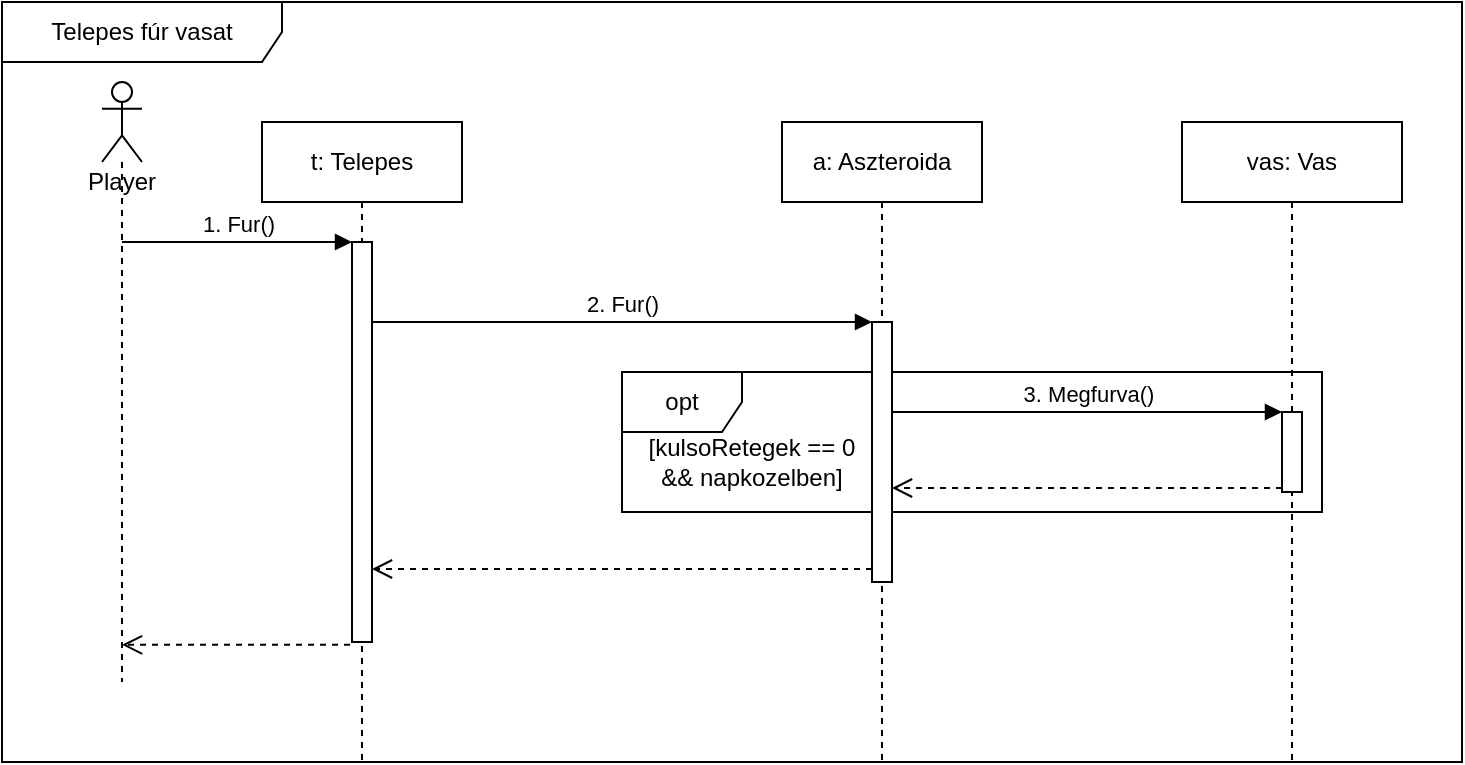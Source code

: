 <mxfile version="14.4.4" type="github" pages="4">
  <diagram id="CDpCEDxQ0OrWF1zA0EX5" name="Vas">
    <mxGraphModel dx="1235" dy="769" grid="1" gridSize="10" guides="1" tooltips="1" connect="1" arrows="1" fold="1" page="1" pageScale="1" pageWidth="1169" pageHeight="827" math="0" shadow="0">
      <root>
        <mxCell id="xroRfhQLQv70-I8TeShX-0" />
        <mxCell id="xroRfhQLQv70-I8TeShX-1" parent="xroRfhQLQv70-I8TeShX-0" />
        <mxCell id="YGFzv0T0JZMLWO8J6dj3-0" value="Telepes fúr vasat" style="shape=umlFrame;whiteSpace=wrap;html=1;width=140;height=30;" vertex="1" parent="xroRfhQLQv70-I8TeShX-1">
          <mxGeometry x="100" y="150" width="730" height="380" as="geometry" />
        </mxCell>
        <mxCell id="YGFzv0T0JZMLWO8J6dj3-1" value="opt" style="shape=umlFrame;whiteSpace=wrap;html=1;" vertex="1" parent="xroRfhQLQv70-I8TeShX-1">
          <mxGeometry x="410" y="335" width="350" height="70" as="geometry" />
        </mxCell>
        <mxCell id="YGFzv0T0JZMLWO8J6dj3-2" value="t: Telepes" style="shape=umlLifeline;perimeter=lifelinePerimeter;whiteSpace=wrap;html=1;container=1;collapsible=0;recursiveResize=0;outlineConnect=0;" vertex="1" parent="xroRfhQLQv70-I8TeShX-1">
          <mxGeometry x="230" y="210" width="100" height="320" as="geometry" />
        </mxCell>
        <mxCell id="YGFzv0T0JZMLWO8J6dj3-3" value="" style="html=1;points=[];perimeter=orthogonalPerimeter;" vertex="1" parent="YGFzv0T0JZMLWO8J6dj3-2">
          <mxGeometry x="45" y="60" width="10" height="200" as="geometry" />
        </mxCell>
        <mxCell id="YGFzv0T0JZMLWO8J6dj3-4" value="1. Fur()" style="html=1;verticalAlign=bottom;endArrow=block;entryX=0;entryY=0;" edge="1" parent="YGFzv0T0JZMLWO8J6dj3-2" target="YGFzv0T0JZMLWO8J6dj3-3">
          <mxGeometry relative="1" as="geometry">
            <mxPoint x="-70" y="60" as="sourcePoint" />
          </mxGeometry>
        </mxCell>
        <mxCell id="YGFzv0T0JZMLWO8J6dj3-5" value="a: Aszteroida" style="shape=umlLifeline;perimeter=lifelinePerimeter;whiteSpace=wrap;html=1;container=1;collapsible=0;recursiveResize=0;outlineConnect=0;" vertex="1" parent="xroRfhQLQv70-I8TeShX-1">
          <mxGeometry x="490" y="210" width="100" height="320" as="geometry" />
        </mxCell>
        <mxCell id="YGFzv0T0JZMLWO8J6dj3-6" value="" style="html=1;points=[];perimeter=orthogonalPerimeter;" vertex="1" parent="YGFzv0T0JZMLWO8J6dj3-5">
          <mxGeometry x="45" y="100" width="10" height="130" as="geometry" />
        </mxCell>
        <mxCell id="YGFzv0T0JZMLWO8J6dj3-7" value="2. Fur()" style="html=1;verticalAlign=bottom;endArrow=block;entryX=0;entryY=0;" edge="1" parent="xroRfhQLQv70-I8TeShX-1" source="YGFzv0T0JZMLWO8J6dj3-3" target="YGFzv0T0JZMLWO8J6dj3-6">
          <mxGeometry relative="1" as="geometry">
            <mxPoint x="285" y="460" as="sourcePoint" />
          </mxGeometry>
        </mxCell>
        <mxCell id="YGFzv0T0JZMLWO8J6dj3-8" value="" style="html=1;verticalAlign=bottom;endArrow=open;dashed=1;endSize=8;exitX=0;exitY=0.95;" edge="1" parent="xroRfhQLQv70-I8TeShX-1" source="YGFzv0T0JZMLWO8J6dj3-6" target="YGFzv0T0JZMLWO8J6dj3-3">
          <mxGeometry x="0.022" y="54" relative="1" as="geometry">
            <mxPoint x="280" y="556" as="targetPoint" />
            <mxPoint as="offset" />
          </mxGeometry>
        </mxCell>
        <mxCell id="YGFzv0T0JZMLWO8J6dj3-9" value="vas: Vas" style="shape=umlLifeline;perimeter=lifelinePerimeter;whiteSpace=wrap;html=1;container=1;collapsible=0;recursiveResize=0;outlineConnect=0;" vertex="1" parent="xroRfhQLQv70-I8TeShX-1">
          <mxGeometry x="690" y="210" width="110" height="320" as="geometry" />
        </mxCell>
        <mxCell id="YGFzv0T0JZMLWO8J6dj3-10" value="" style="html=1;points=[];perimeter=orthogonalPerimeter;" vertex="1" parent="YGFzv0T0JZMLWO8J6dj3-9">
          <mxGeometry x="50" y="145" width="10" height="40" as="geometry" />
        </mxCell>
        <mxCell id="YGFzv0T0JZMLWO8J6dj3-11" value="3. Megfurva()" style="html=1;verticalAlign=bottom;endArrow=block;entryX=0;entryY=0;" edge="1" parent="xroRfhQLQv70-I8TeShX-1" source="YGFzv0T0JZMLWO8J6dj3-6" target="YGFzv0T0JZMLWO8J6dj3-10">
          <mxGeometry relative="1" as="geometry">
            <mxPoint x="539.5" y="490" as="sourcePoint" />
          </mxGeometry>
        </mxCell>
        <mxCell id="YGFzv0T0JZMLWO8J6dj3-12" value="" style="html=1;verticalAlign=bottom;endArrow=open;dashed=1;endSize=8;exitX=0;exitY=0.95;" edge="1" parent="xroRfhQLQv70-I8TeShX-1" source="YGFzv0T0JZMLWO8J6dj3-10" target="YGFzv0T0JZMLWO8J6dj3-6">
          <mxGeometry x="-0.093" y="52" relative="1" as="geometry">
            <mxPoint x="540" y="527" as="targetPoint" />
            <mxPoint as="offset" />
          </mxGeometry>
        </mxCell>
        <mxCell id="YGFzv0T0JZMLWO8J6dj3-13" value="[kulsoRetegek == 0 &amp;amp;&amp;amp; napkozelben]" style="text;html=1;strokeColor=none;fillColor=none;align=center;verticalAlign=middle;whiteSpace=wrap;rounded=0;" vertex="1" parent="xroRfhQLQv70-I8TeShX-1">
          <mxGeometry x="420" y="370" width="110" height="20" as="geometry" />
        </mxCell>
        <mxCell id="YGFzv0T0JZMLWO8J6dj3-14" value="Player" style="shape=umlLifeline;participant=umlActor;perimeter=lifelinePerimeter;whiteSpace=wrap;html=1;container=1;collapsible=0;recursiveResize=0;verticalAlign=top;spacingTop=36;outlineConnect=0;" vertex="1" parent="xroRfhQLQv70-I8TeShX-1">
          <mxGeometry x="150" y="190" width="20" height="300" as="geometry" />
        </mxCell>
        <mxCell id="YGFzv0T0JZMLWO8J6dj3-15" value="" style="html=1;verticalAlign=bottom;endArrow=open;dashed=1;endSize=8;exitX=-0.1;exitY=1.007;exitDx=0;exitDy=0;exitPerimeter=0;" edge="1" parent="xroRfhQLQv70-I8TeShX-1" source="YGFzv0T0JZMLWO8J6dj3-3" target="YGFzv0T0JZMLWO8J6dj3-14">
          <mxGeometry x="0.236" y="77" relative="1" as="geometry">
            <mxPoint x="150" y="470" as="targetPoint" />
            <mxPoint as="offset" />
            <mxPoint x="284" y="680" as="sourcePoint" />
            <Array as="points" />
          </mxGeometry>
        </mxCell>
      </root>
    </mxGraphModel>
  </diagram>
  <diagram name="vizjeg" id="13e1069c-82ec-6db2-03f1-153e76fe0fe0">
    <mxGraphModel dx="1029" dy="641" grid="1" gridSize="10" guides="1" tooltips="1" connect="1" arrows="1" fold="1" page="1" pageScale="1" pageWidth="1100" pageHeight="850" background="#ffffff" math="0" shadow="0">
      <root>
        <mxCell id="0" />
        <mxCell id="1" parent="0" />
        <mxCell id="8bqFY7UUH3lUDRtA-rW4-1" value="Telepes fúr vízjeget" style="shape=umlFrame;whiteSpace=wrap;html=1;width=140;height=30;" parent="1" vertex="1">
          <mxGeometry x="90" y="170" width="640" height="380" as="geometry" />
        </mxCell>
        <mxCell id="2EFi5b2AVPdqqkM5yJUt-1" value="" style="group" vertex="1" connectable="0" parent="1">
          <mxGeometry x="290" y="355" width="380" height="160" as="geometry" />
        </mxCell>
        <mxCell id="8bqFY7UUH3lUDRtA-rW4-2" value="opt" style="shape=umlFrame;whiteSpace=wrap;html=1;" parent="2EFi5b2AVPdqqkM5yJUt-1" vertex="1">
          <mxGeometry width="380" height="160" as="geometry" />
        </mxCell>
        <mxCell id="8bqFY7UUH3lUDRtA-rW4-14" value="[kulsoRetegek == 0 &amp;amp;&amp;amp; napkozelben]" style="text;html=1;strokeColor=none;fillColor=none;align=center;verticalAlign=middle;whiteSpace=wrap;rounded=0;" parent="2EFi5b2AVPdqqkM5yJUt-1" vertex="1">
          <mxGeometry x="10" y="40" width="119.429" height="30" as="geometry" />
        </mxCell>
        <mxCell id="2EFi5b2AVPdqqkM5yJUt-6" value="" style="html=1;points=[];perimeter=orthogonalPerimeter;" vertex="1" parent="2EFi5b2AVPdqqkM5yJUt-1">
          <mxGeometry x="160" y="40" width="10" height="60" as="geometry" />
        </mxCell>
        <mxCell id="8bqFY7UUH3lUDRtA-rW4-3" value="t: Telepes" style="shape=umlLifeline;perimeter=lifelinePerimeter;whiteSpace=wrap;html=1;container=1;collapsible=0;recursiveResize=0;outlineConnect=0;" parent="1" vertex="1">
          <mxGeometry x="220" y="230" width="100" height="320" as="geometry" />
        </mxCell>
        <mxCell id="8bqFY7UUH3lUDRtA-rW4-4" value="" style="html=1;points=[];perimeter=orthogonalPerimeter;" parent="8bqFY7UUH3lUDRtA-rW4-3" vertex="1">
          <mxGeometry x="45" y="60" width="10" height="240" as="geometry" />
        </mxCell>
        <mxCell id="8bqFY7UUH3lUDRtA-rW4-5" value="1. Fur()" style="html=1;verticalAlign=bottom;endArrow=block;entryX=0;entryY=0;" parent="8bqFY7UUH3lUDRtA-rW4-3" target="8bqFY7UUH3lUDRtA-rW4-4" edge="1">
          <mxGeometry relative="1" as="geometry">
            <mxPoint x="-70" y="60" as="sourcePoint" />
          </mxGeometry>
        </mxCell>
        <mxCell id="8bqFY7UUH3lUDRtA-rW4-6" value="a: Aszteroida" style="shape=umlLifeline;perimeter=lifelinePerimeter;whiteSpace=wrap;html=1;container=1;collapsible=0;recursiveResize=0;outlineConnect=0;" parent="1" vertex="1">
          <mxGeometry x="400" y="230" width="100" height="320" as="geometry" />
        </mxCell>
        <mxCell id="8bqFY7UUH3lUDRtA-rW4-7" value="" style="html=1;points=[];perimeter=orthogonalPerimeter;" parent="8bqFY7UUH3lUDRtA-rW4-6" vertex="1">
          <mxGeometry x="45" y="100" width="10" height="200" as="geometry" />
        </mxCell>
        <mxCell id="8bqFY7UUH3lUDRtA-rW4-8" value="2. Fur()" style="html=1;verticalAlign=bottom;endArrow=block;entryX=0;entryY=0;" parent="1" source="8bqFY7UUH3lUDRtA-rW4-4" target="8bqFY7UUH3lUDRtA-rW4-7" edge="1">
          <mxGeometry relative="1" as="geometry">
            <mxPoint x="275" y="480" as="sourcePoint" />
          </mxGeometry>
        </mxCell>
        <mxCell id="8bqFY7UUH3lUDRtA-rW4-9" value="" style="html=1;verticalAlign=bottom;endArrow=open;dashed=1;endSize=8;exitX=0;exitY=0.975;exitDx=0;exitDy=0;exitPerimeter=0;" parent="1" source="8bqFY7UUH3lUDRtA-rW4-7" target="8bqFY7UUH3lUDRtA-rW4-4" edge="1">
          <mxGeometry x="0.022" y="54" relative="1" as="geometry">
            <mxPoint x="270" y="576" as="targetPoint" />
            <mxPoint as="offset" />
          </mxGeometry>
        </mxCell>
        <mxCell id="8bqFY7UUH3lUDRtA-rW4-10" value="v: Vizjeg" style="shape=umlLifeline;perimeter=lifelinePerimeter;whiteSpace=wrap;html=1;container=1;collapsible=0;recursiveResize=0;outlineConnect=0;" parent="1" vertex="1">
          <mxGeometry x="580" y="230" width="110" height="270" as="geometry" />
        </mxCell>
        <mxCell id="8bqFY7UUH3lUDRtA-rW4-11" value="" style="html=1;points=[];perimeter=orthogonalPerimeter;" parent="8bqFY7UUH3lUDRtA-rW4-10" vertex="1">
          <mxGeometry x="50" y="145" width="10" height="105" as="geometry" />
        </mxCell>
        <mxCell id="2EFi5b2AVPdqqkM5yJUt-9" value="" style="shape=umlDestroy;whiteSpace=wrap;html=1;strokeWidth=3;" vertex="1" parent="8bqFY7UUH3lUDRtA-rW4-10">
          <mxGeometry x="40" y="255" width="30" height="30" as="geometry" />
        </mxCell>
        <mxCell id="8bqFY7UUH3lUDRtA-rW4-12" value="3. Megfurva(a: Aszteroida)" style="html=1;verticalAlign=bottom;endArrow=block;entryX=0;entryY=0;" parent="1" source="8bqFY7UUH3lUDRtA-rW4-7" target="8bqFY7UUH3lUDRtA-rW4-11" edge="1">
          <mxGeometry relative="1" as="geometry">
            <mxPoint x="529.5" y="510" as="sourcePoint" />
          </mxGeometry>
        </mxCell>
        <mxCell id="8bqFY7UUH3lUDRtA-rW4-13" value="" style="html=1;verticalAlign=bottom;endArrow=open;dashed=1;endSize=8;exitX=0;exitY=0.95;" parent="1" source="8bqFY7UUH3lUDRtA-rW4-11" target="8bqFY7UUH3lUDRtA-rW4-7" edge="1">
          <mxGeometry x="-0.093" y="52" relative="1" as="geometry">
            <mxPoint x="530" y="547" as="targetPoint" />
            <mxPoint as="offset" />
          </mxGeometry>
        </mxCell>
        <mxCell id="8bqFY7UUH3lUDRtA-rW4-15" value="Player" style="shape=umlLifeline;participant=umlActor;perimeter=lifelinePerimeter;whiteSpace=wrap;html=1;container=1;collapsible=0;recursiveResize=0;verticalAlign=top;spacingTop=36;outlineConnect=0;" parent="1" vertex="1">
          <mxGeometry x="140" y="210" width="20" height="330" as="geometry" />
        </mxCell>
        <mxCell id="8bqFY7UUH3lUDRtA-rW4-16" value="" style="html=1;verticalAlign=bottom;endArrow=open;dashed=1;endSize=8;exitX=-0.1;exitY=1.007;exitDx=0;exitDy=0;exitPerimeter=0;" parent="1" source="8bqFY7UUH3lUDRtA-rW4-4" target="8bqFY7UUH3lUDRtA-rW4-15" edge="1">
          <mxGeometry x="0.236" y="77" relative="1" as="geometry">
            <mxPoint x="140" y="490" as="targetPoint" />
            <mxPoint as="offset" />
            <mxPoint x="274" y="700" as="sourcePoint" />
            <Array as="points" />
          </mxGeometry>
        </mxCell>
        <mxCell id="2EFi5b2AVPdqqkM5yJUt-7" value="4. Kinyer()" style="html=1;verticalAlign=bottom;endArrow=block;entryX=1;entryY=0;" edge="1" target="2EFi5b2AVPdqqkM5yJUt-6" parent="1" source="8bqFY7UUH3lUDRtA-rW4-11">
          <mxGeometry relative="1" as="geometry">
            <mxPoint x="520" y="395" as="sourcePoint" />
          </mxGeometry>
        </mxCell>
        <mxCell id="2EFi5b2AVPdqqkM5yJUt-8" value="ny: Nyersanyag" style="html=1;verticalAlign=bottom;endArrow=open;dashed=1;endSize=8;exitX=1;exitY=0.95;" edge="1" source="2EFi5b2AVPdqqkM5yJUt-6" parent="1" target="8bqFY7UUH3lUDRtA-rW4-11">
          <mxGeometry relative="1" as="geometry">
            <mxPoint x="520" y="452" as="targetPoint" />
          </mxGeometry>
        </mxCell>
      </root>
    </mxGraphModel>
  </diagram>
  <diagram id="LYxVntFBDKWVJXlRVGpD" name="urán">
    <mxGraphModel dx="1235" dy="769" grid="1" gridSize="10" guides="1" tooltips="1" connect="1" arrows="1" fold="1" page="1" pageScale="1" pageWidth="1169" pageHeight="827" math="0" shadow="0">
      <root>
        <mxCell id="jmFCy8ng7Hv5kdzz33bZ-0" />
        <mxCell id="jmFCy8ng7Hv5kdzz33bZ-1" parent="jmFCy8ng7Hv5kdzz33bZ-0" />
        <mxCell id="zxYIpDab9cN8d_UvFNXW-0" value="Telepes fúr uránt" style="shape=umlFrame;whiteSpace=wrap;html=1;width=140;height=30;" vertex="1" parent="jmFCy8ng7Hv5kdzz33bZ-1">
          <mxGeometry y="170" width="1160" height="380" as="geometry" />
        </mxCell>
        <mxCell id="xoxjQeqoe-xvJH09MFXl-0" value="" style="group" vertex="1" connectable="0" parent="jmFCy8ng7Hv5kdzz33bZ-1">
          <mxGeometry x="150" y="355" width="350" height="175" as="geometry" />
        </mxCell>
        <mxCell id="zxYIpDab9cN8d_UvFNXW-1" value="opt" style="shape=umlFrame;whiteSpace=wrap;html=1;" vertex="1" parent="xoxjQeqoe-xvJH09MFXl-0">
          <mxGeometry width="350" height="175" as="geometry" />
        </mxCell>
        <mxCell id="zxYIpDab9cN8d_UvFNXW-13" value="[kulsoRetegek == 0 &amp;amp;&amp;amp; napkozelben]" style="text;html=1;strokeColor=none;fillColor=none;align=center;verticalAlign=middle;whiteSpace=wrap;rounded=0;" vertex="1" parent="xoxjQeqoe-xvJH09MFXl-0">
          <mxGeometry x="10" y="37.121" width="110" height="50" as="geometry" />
        </mxCell>
        <mxCell id="xoxjQeqoe-xvJH09MFXl-1" value="" style="html=1;points=[];perimeter=orthogonalPerimeter;" vertex="1" parent="xoxjQeqoe-xvJH09MFXl-0">
          <mxGeometry x="130" y="45" width="10" height="105" as="geometry" />
        </mxCell>
        <mxCell id="zxYIpDab9cN8d_UvFNXW-2" value="t: Telepes" style="shape=umlLifeline;perimeter=lifelinePerimeter;whiteSpace=wrap;html=1;container=1;collapsible=0;recursiveResize=0;outlineConnect=0;" vertex="1" parent="jmFCy8ng7Hv5kdzz33bZ-1">
          <mxGeometry x="80" y="230" width="100" height="320" as="geometry" />
        </mxCell>
        <mxCell id="zxYIpDab9cN8d_UvFNXW-3" value="" style="html=1;points=[];perimeter=orthogonalPerimeter;" vertex="1" parent="zxYIpDab9cN8d_UvFNXW-2">
          <mxGeometry x="45" y="60" width="10" height="250" as="geometry" />
        </mxCell>
        <mxCell id="zxYIpDab9cN8d_UvFNXW-5" value="a: Aszteroida" style="shape=umlLifeline;perimeter=lifelinePerimeter;whiteSpace=wrap;html=1;container=1;collapsible=0;recursiveResize=0;outlineConnect=0;" vertex="1" parent="jmFCy8ng7Hv5kdzz33bZ-1">
          <mxGeometry x="230" y="230" width="100" height="320" as="geometry" />
        </mxCell>
        <mxCell id="zxYIpDab9cN8d_UvFNXW-6" value="" style="html=1;points=[];perimeter=orthogonalPerimeter;" vertex="1" parent="zxYIpDab9cN8d_UvFNXW-5">
          <mxGeometry x="45" y="100" width="10" height="210" as="geometry" />
        </mxCell>
        <mxCell id="zxYIpDab9cN8d_UvFNXW-7" value="2. Fur()" style="html=1;verticalAlign=bottom;endArrow=block;entryX=0;entryY=0;" edge="1" parent="jmFCy8ng7Hv5kdzz33bZ-1" source="zxYIpDab9cN8d_UvFNXW-3" target="zxYIpDab9cN8d_UvFNXW-6">
          <mxGeometry relative="1" as="geometry">
            <mxPoint x="165" y="480" as="sourcePoint" />
          </mxGeometry>
        </mxCell>
        <mxCell id="zxYIpDab9cN8d_UvFNXW-8" value="" style="html=1;verticalAlign=bottom;endArrow=open;dashed=1;endSize=8;exitX=-0.11;exitY=0.989;exitDx=0;exitDy=0;exitPerimeter=0;" edge="1" parent="jmFCy8ng7Hv5kdzz33bZ-1" source="zxYIpDab9cN8d_UvFNXW-6" target="zxYIpDab9cN8d_UvFNXW-3">
          <mxGeometry x="0.022" y="54" relative="1" as="geometry">
            <mxPoint x="160" y="576" as="targetPoint" />
            <mxPoint as="offset" />
          </mxGeometry>
        </mxCell>
        <mxCell id="zxYIpDab9cN8d_UvFNXW-9" value="u: Uran" style="shape=umlLifeline;perimeter=lifelinePerimeter;whiteSpace=wrap;html=1;container=1;collapsible=0;recursiveResize=0;outlineConnect=0;" vertex="1" parent="jmFCy8ng7Hv5kdzz33bZ-1">
          <mxGeometry x="350" y="230" width="110" height="320" as="geometry" />
        </mxCell>
        <mxCell id="zxYIpDab9cN8d_UvFNXW-10" value="" style="html=1;points=[];perimeter=orthogonalPerimeter;" vertex="1" parent="zxYIpDab9cN8d_UvFNXW-9">
          <mxGeometry x="50" y="145" width="10" height="145" as="geometry" />
        </mxCell>
        <mxCell id="zxYIpDab9cN8d_UvFNXW-11" value="3. Megfurva()" style="html=1;verticalAlign=bottom;endArrow=block;entryX=0;entryY=0;" edge="1" parent="jmFCy8ng7Hv5kdzz33bZ-1" source="zxYIpDab9cN8d_UvFNXW-6" target="zxYIpDab9cN8d_UvFNXW-10">
          <mxGeometry relative="1" as="geometry">
            <mxPoint x="419.5" y="510" as="sourcePoint" />
          </mxGeometry>
        </mxCell>
        <mxCell id="zxYIpDab9cN8d_UvFNXW-12" value="" style="html=1;verticalAlign=bottom;endArrow=open;dashed=1;endSize=8;exitX=0;exitY=0.95;" edge="1" parent="jmFCy8ng7Hv5kdzz33bZ-1" source="zxYIpDab9cN8d_UvFNXW-10" target="zxYIpDab9cN8d_UvFNXW-6">
          <mxGeometry x="-0.093" y="52" relative="1" as="geometry">
            <mxPoint x="420" y="547" as="targetPoint" />
            <mxPoint as="offset" />
          </mxGeometry>
        </mxCell>
        <mxCell id="zxYIpDab9cN8d_UvFNXW-14" value="Player" style="shape=umlLifeline;participant=umlActor;perimeter=lifelinePerimeter;whiteSpace=wrap;html=1;container=1;collapsible=0;recursiveResize=0;verticalAlign=top;spacingTop=36;outlineConnect=0;" vertex="1" parent="jmFCy8ng7Hv5kdzz33bZ-1">
          <mxGeometry x="30" y="210" width="20" height="330" as="geometry" />
        </mxCell>
        <mxCell id="zxYIpDab9cN8d_UvFNXW-15" value="" style="html=1;verticalAlign=bottom;endArrow=open;dashed=1;endSize=8;exitX=-0.1;exitY=1.007;exitDx=0;exitDy=0;exitPerimeter=0;" edge="1" parent="jmFCy8ng7Hv5kdzz33bZ-1" source="zxYIpDab9cN8d_UvFNXW-3" target="zxYIpDab9cN8d_UvFNXW-14">
          <mxGeometry x="0.236" y="77" relative="1" as="geometry">
            <mxPoint x="30" y="490" as="targetPoint" />
            <mxPoint as="offset" />
            <mxPoint x="164" y="700" as="sourcePoint" />
            <Array as="points" />
          </mxGeometry>
        </mxCell>
        <mxCell id="zxYIpDab9cN8d_UvFNXW-4" value="1. Fur()" style="html=1;verticalAlign=bottom;endArrow=block;entryX=0;entryY=0;" edge="1" parent="jmFCy8ng7Hv5kdzz33bZ-1" target="zxYIpDab9cN8d_UvFNXW-3" source="zxYIpDab9cN8d_UvFNXW-14">
          <mxGeometry relative="1" as="geometry">
            <mxPoint x="10" y="290" as="sourcePoint" />
          </mxGeometry>
        </mxCell>
        <mxCell id="xoxjQeqoe-xvJH09MFXl-2" value="Robban()" style="html=1;verticalAlign=bottom;endArrow=block;exitX=-0.128;exitY=0.175;exitDx=0;exitDy=0;exitPerimeter=0;" edge="1" parent="jmFCy8ng7Hv5kdzz33bZ-1" source="zxYIpDab9cN8d_UvFNXW-10">
          <mxGeometry relative="1" as="geometry">
            <mxPoint x="350" y="392.12" as="sourcePoint" />
            <mxPoint x="290" y="400" as="targetPoint" />
            <mxPoint as="offset" />
          </mxGeometry>
        </mxCell>
        <mxCell id="xoxjQeqoe-xvJH09MFXl-3" value="return" style="html=1;verticalAlign=bottom;endArrow=open;dashed=1;endSize=8;exitX=1;exitY=0.95;" edge="1" source="xoxjQeqoe-xvJH09MFXl-1" parent="jmFCy8ng7Hv5kdzz33bZ-1" target="zxYIpDab9cN8d_UvFNXW-10">
          <mxGeometry relative="1" as="geometry">
            <mxPoint x="350" y="449.12" as="targetPoint" />
          </mxGeometry>
        </mxCell>
        <mxCell id="xoxjQeqoe-xvJH09MFXl-4" value="t2: Telepes" style="shape=umlLifeline;perimeter=lifelinePerimeter;whiteSpace=wrap;html=1;container=1;collapsible=0;recursiveResize=0;outlineConnect=0;" vertex="1" parent="jmFCy8ng7Hv5kdzz33bZ-1">
          <mxGeometry x="520" y="230" width="100" height="300" as="geometry" />
        </mxCell>
        <mxCell id="xoxjQeqoe-xvJH09MFXl-5" value="r: Robot" style="shape=umlLifeline;perimeter=lifelinePerimeter;whiteSpace=wrap;html=1;container=1;collapsible=0;recursiveResize=0;outlineConnect=0;" vertex="1" parent="jmFCy8ng7Hv5kdzz33bZ-1">
          <mxGeometry x="640" y="230" width="100" height="300" as="geometry" />
        </mxCell>
        <mxCell id="xoxjQeqoe-xvJH09MFXl-6" value="tp1: Teleportkapu" style="shape=umlLifeline;perimeter=lifelinePerimeter;whiteSpace=wrap;html=1;container=1;collapsible=0;recursiveResize=0;outlineConnect=0;" vertex="1" parent="jmFCy8ng7Hv5kdzz33bZ-1">
          <mxGeometry x="760" y="230" width="100" height="300" as="geometry" />
        </mxCell>
        <mxCell id="xoxjQeqoe-xvJH09MFXl-7" value="tp2: Telepportkapu" style="shape=umlLifeline;perimeter=lifelinePerimeter;whiteSpace=wrap;html=1;container=1;collapsible=0;recursiveResize=0;outlineConnect=0;" vertex="1" parent="jmFCy8ng7Hv5kdzz33bZ-1">
          <mxGeometry x="880" y="230" width="120" height="300" as="geometry" />
        </mxCell>
      </root>
    </mxGraphModel>
  </diagram>
  <diagram id="SUpyBKdeYvnhuWhUGH0t" name="Szen">
    <mxGraphModel dx="1235" dy="769" grid="1" gridSize="10" guides="1" tooltips="1" connect="1" arrows="1" fold="1" page="1" pageScale="1" pageWidth="1169" pageHeight="827" math="0" shadow="0">
      <root>
        <mxCell id="B_OEtBdegU5DsNwxrJ19-0" />
        <mxCell id="B_OEtBdegU5DsNwxrJ19-1" parent="B_OEtBdegU5DsNwxrJ19-0" />
        <mxCell id="Ez5X9ZRmJf39nqyiPll7-0" value="Telepes fúr szenet" style="shape=umlFrame;whiteSpace=wrap;html=1;width=140;height=30;" vertex="1" parent="B_OEtBdegU5DsNwxrJ19-1">
          <mxGeometry x="100" y="150" width="730" height="380" as="geometry" />
        </mxCell>
        <mxCell id="Ez5X9ZRmJf39nqyiPll7-1" value="opt" style="shape=umlFrame;whiteSpace=wrap;html=1;" vertex="1" parent="B_OEtBdegU5DsNwxrJ19-1">
          <mxGeometry x="410" y="335" width="350" height="70" as="geometry" />
        </mxCell>
        <mxCell id="Ez5X9ZRmJf39nqyiPll7-2" value="t: Telepes" style="shape=umlLifeline;perimeter=lifelinePerimeter;whiteSpace=wrap;html=1;container=1;collapsible=0;recursiveResize=0;outlineConnect=0;" vertex="1" parent="B_OEtBdegU5DsNwxrJ19-1">
          <mxGeometry x="230" y="210" width="100" height="320" as="geometry" />
        </mxCell>
        <mxCell id="Ez5X9ZRmJf39nqyiPll7-3" value="" style="html=1;points=[];perimeter=orthogonalPerimeter;" vertex="1" parent="Ez5X9ZRmJf39nqyiPll7-2">
          <mxGeometry x="45" y="60" width="10" height="200" as="geometry" />
        </mxCell>
        <mxCell id="Ez5X9ZRmJf39nqyiPll7-4" value="1. Fur()" style="html=1;verticalAlign=bottom;endArrow=block;entryX=0;entryY=0;" edge="1" parent="Ez5X9ZRmJf39nqyiPll7-2" target="Ez5X9ZRmJf39nqyiPll7-3">
          <mxGeometry relative="1" as="geometry">
            <mxPoint x="-70" y="60" as="sourcePoint" />
          </mxGeometry>
        </mxCell>
        <mxCell id="Ez5X9ZRmJf39nqyiPll7-5" value="a: Aszteroida" style="shape=umlLifeline;perimeter=lifelinePerimeter;whiteSpace=wrap;html=1;container=1;collapsible=0;recursiveResize=0;outlineConnect=0;" vertex="1" parent="B_OEtBdegU5DsNwxrJ19-1">
          <mxGeometry x="490" y="210" width="100" height="320" as="geometry" />
        </mxCell>
        <mxCell id="Ez5X9ZRmJf39nqyiPll7-6" value="" style="html=1;points=[];perimeter=orthogonalPerimeter;" vertex="1" parent="Ez5X9ZRmJf39nqyiPll7-5">
          <mxGeometry x="45" y="100" width="10" height="130" as="geometry" />
        </mxCell>
        <mxCell id="Ez5X9ZRmJf39nqyiPll7-7" value="2. Fur()" style="html=1;verticalAlign=bottom;endArrow=block;entryX=0;entryY=0;" edge="1" parent="B_OEtBdegU5DsNwxrJ19-1" source="Ez5X9ZRmJf39nqyiPll7-3" target="Ez5X9ZRmJf39nqyiPll7-6">
          <mxGeometry relative="1" as="geometry">
            <mxPoint x="285" y="460" as="sourcePoint" />
          </mxGeometry>
        </mxCell>
        <mxCell id="Ez5X9ZRmJf39nqyiPll7-8" value="" style="html=1;verticalAlign=bottom;endArrow=open;dashed=1;endSize=8;exitX=0;exitY=0.95;" edge="1" parent="B_OEtBdegU5DsNwxrJ19-1" source="Ez5X9ZRmJf39nqyiPll7-6" target="Ez5X9ZRmJf39nqyiPll7-3">
          <mxGeometry x="0.022" y="54" relative="1" as="geometry">
            <mxPoint x="280" y="556" as="targetPoint" />
            <mxPoint as="offset" />
          </mxGeometry>
        </mxCell>
        <mxCell id="Ez5X9ZRmJf39nqyiPll7-9" value="szen: Szen" style="shape=umlLifeline;perimeter=lifelinePerimeter;whiteSpace=wrap;html=1;container=1;collapsible=0;recursiveResize=0;outlineConnect=0;" vertex="1" parent="B_OEtBdegU5DsNwxrJ19-1">
          <mxGeometry x="690" y="210" width="110" height="320" as="geometry" />
        </mxCell>
        <mxCell id="Ez5X9ZRmJf39nqyiPll7-10" value="" style="html=1;points=[];perimeter=orthogonalPerimeter;" vertex="1" parent="Ez5X9ZRmJf39nqyiPll7-9">
          <mxGeometry x="50" y="145" width="10" height="40" as="geometry" />
        </mxCell>
        <mxCell id="Ez5X9ZRmJf39nqyiPll7-11" value="3. Megfurva()" style="html=1;verticalAlign=bottom;endArrow=block;entryX=0;entryY=0;" edge="1" parent="B_OEtBdegU5DsNwxrJ19-1" source="Ez5X9ZRmJf39nqyiPll7-6" target="Ez5X9ZRmJf39nqyiPll7-10">
          <mxGeometry relative="1" as="geometry">
            <mxPoint x="539.5" y="490" as="sourcePoint" />
          </mxGeometry>
        </mxCell>
        <mxCell id="Ez5X9ZRmJf39nqyiPll7-12" value="" style="html=1;verticalAlign=bottom;endArrow=open;dashed=1;endSize=8;exitX=0;exitY=0.95;" edge="1" parent="B_OEtBdegU5DsNwxrJ19-1" source="Ez5X9ZRmJf39nqyiPll7-10" target="Ez5X9ZRmJf39nqyiPll7-6">
          <mxGeometry x="-0.093" y="52" relative="1" as="geometry">
            <mxPoint x="540" y="527" as="targetPoint" />
            <mxPoint as="offset" />
          </mxGeometry>
        </mxCell>
        <mxCell id="Ez5X9ZRmJf39nqyiPll7-13" value="[kulsoRetegek == 0 &amp;amp;&amp;amp; napkozelben]" style="text;html=1;strokeColor=none;fillColor=none;align=center;verticalAlign=middle;whiteSpace=wrap;rounded=0;" vertex="1" parent="B_OEtBdegU5DsNwxrJ19-1">
          <mxGeometry x="420" y="370" width="110" height="20" as="geometry" />
        </mxCell>
        <mxCell id="Ez5X9ZRmJf39nqyiPll7-14" value="Player" style="shape=umlLifeline;participant=umlActor;perimeter=lifelinePerimeter;whiteSpace=wrap;html=1;container=1;collapsible=0;recursiveResize=0;verticalAlign=top;spacingTop=36;outlineConnect=0;" vertex="1" parent="B_OEtBdegU5DsNwxrJ19-1">
          <mxGeometry x="150" y="190" width="20" height="300" as="geometry" />
        </mxCell>
        <mxCell id="Ez5X9ZRmJf39nqyiPll7-15" value="" style="html=1;verticalAlign=bottom;endArrow=open;dashed=1;endSize=8;exitX=-0.1;exitY=1.007;exitDx=0;exitDy=0;exitPerimeter=0;" edge="1" parent="B_OEtBdegU5DsNwxrJ19-1" source="Ez5X9ZRmJf39nqyiPll7-3" target="Ez5X9ZRmJf39nqyiPll7-14">
          <mxGeometry x="0.236" y="77" relative="1" as="geometry">
            <mxPoint x="150" y="470" as="targetPoint" />
            <mxPoint as="offset" />
            <mxPoint x="284" y="680" as="sourcePoint" />
            <Array as="points" />
          </mxGeometry>
        </mxCell>
      </root>
    </mxGraphModel>
  </diagram>
</mxfile>

